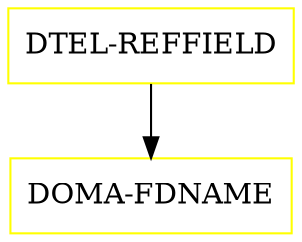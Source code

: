 digraph G {
  "DTEL-REFFIELD" [shape=box,color=yellow];
  "DOMA-FDNAME" [shape=box,color=yellow,URL="./DOMA_FDNAME.html"];
  "DTEL-REFFIELD" -> "DOMA-FDNAME";
}
